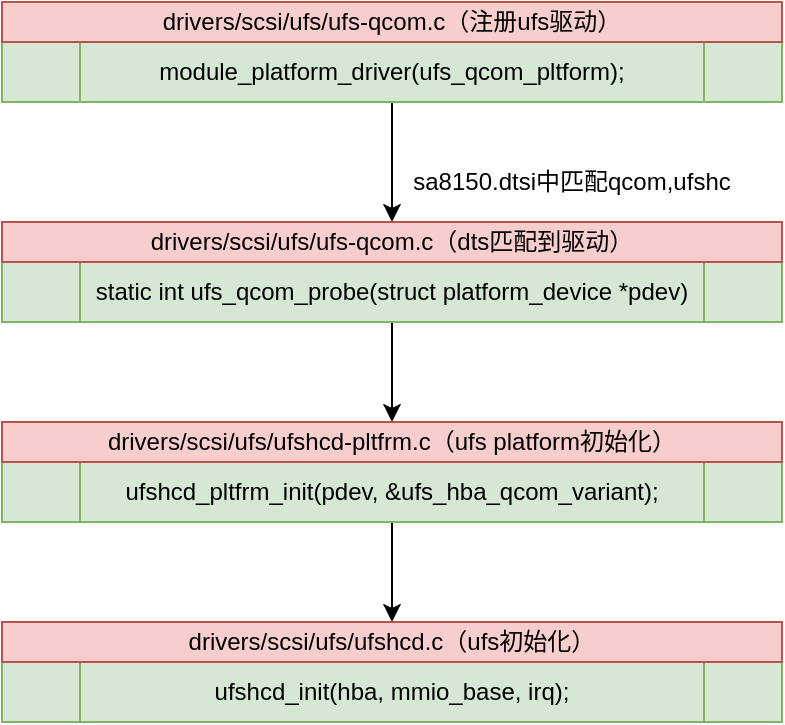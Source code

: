 <mxfile version="13.2.4" type="device"><diagram id="hN041m5Qw1sinWdwzTBy" name="Page-1"><mxGraphModel dx="1590" dy="517" grid="1" gridSize="10" guides="1" tooltips="1" connect="1" arrows="1" fold="1" page="1" pageScale="1" pageWidth="827" pageHeight="1169" math="0" shadow="0"><root><mxCell id="0"/><mxCell id="1" parent="0"/><mxCell id="mGO_2jAJjeBoO2VlXHTx-15" style="edgeStyle=orthogonalEdgeStyle;rounded=0;orthogonalLoop=1;jettySize=auto;html=1;exitX=0.5;exitY=1;exitDx=0;exitDy=0;entryX=0.5;entryY=0;entryDx=0;entryDy=0;" edge="1" parent="1" source="mGO_2jAJjeBoO2VlXHTx-2" target="mGO_2jAJjeBoO2VlXHTx-14"><mxGeometry relative="1" as="geometry"/></mxCell><mxCell id="mGO_2jAJjeBoO2VlXHTx-2" value="module_platform_driver(ufs_qcom_pltform);" style="shape=process;whiteSpace=wrap;html=1;backgroundOutline=1;fillColor=#d5e8d4;strokeColor=#82b366;" vertex="1" parent="1"><mxGeometry x="-15" y="110" width="390" height="30" as="geometry"/></mxCell><mxCell id="mGO_2jAJjeBoO2VlXHTx-3" value="drivers/scsi/ufs/ufs-qcom.c（注册ufs驱动）" style="text;html=1;strokeColor=#b85450;fillColor=#f8cecc;align=center;verticalAlign=middle;whiteSpace=wrap;rounded=0;" vertex="1" parent="1"><mxGeometry x="-15" y="90" width="390" height="20" as="geometry"/></mxCell><mxCell id="mGO_2jAJjeBoO2VlXHTx-18" style="edgeStyle=orthogonalEdgeStyle;rounded=0;orthogonalLoop=1;jettySize=auto;html=1;exitX=0.5;exitY=1;exitDx=0;exitDy=0;entryX=0.5;entryY=0;entryDx=0;entryDy=0;" edge="1" parent="1" source="mGO_2jAJjeBoO2VlXHTx-6" target="mGO_2jAJjeBoO2VlXHTx-16"><mxGeometry relative="1" as="geometry"/></mxCell><mxCell id="mGO_2jAJjeBoO2VlXHTx-6" value="static int ufs_qcom_probe(struct platform_device *pdev)" style="shape=process;whiteSpace=wrap;html=1;backgroundOutline=1;fillColor=#d5e8d4;strokeColor=#82b366;" vertex="1" parent="1"><mxGeometry x="-15" y="220" width="390" height="30" as="geometry"/></mxCell><mxCell id="mGO_2jAJjeBoO2VlXHTx-8" value="sa8150.dtsi中匹配qcom,ufshc" style="text;html=1;strokeColor=none;fillColor=none;align=center;verticalAlign=middle;whiteSpace=wrap;rounded=0;" vertex="1" parent="1"><mxGeometry x="170" y="170" width="200" height="20" as="geometry"/></mxCell><mxCell id="mGO_2jAJjeBoO2VlXHTx-20" style="edgeStyle=orthogonalEdgeStyle;rounded=0;orthogonalLoop=1;jettySize=auto;html=1;exitX=0.5;exitY=1;exitDx=0;exitDy=0;entryX=0.5;entryY=0;entryDx=0;entryDy=0;" edge="1" parent="1" source="mGO_2jAJjeBoO2VlXHTx-10" target="mGO_2jAJjeBoO2VlXHTx-19"><mxGeometry relative="1" as="geometry"/></mxCell><mxCell id="mGO_2jAJjeBoO2VlXHTx-10" value="ufshcd_pltfrm_init(pdev, &amp;amp;ufs_hba_qcom_variant);" style="shape=process;whiteSpace=wrap;html=1;backgroundOutline=1;fillColor=#d5e8d4;strokeColor=#82b366;" vertex="1" parent="1"><mxGeometry x="-15" y="320" width="390" height="30" as="geometry"/></mxCell><mxCell id="mGO_2jAJjeBoO2VlXHTx-12" value="ufshcd_init(hba, mmio_base, irq);" style="shape=process;whiteSpace=wrap;html=1;backgroundOutline=1;fillColor=#d5e8d4;strokeColor=#82b366;" vertex="1" parent="1"><mxGeometry x="-15" y="420" width="390" height="30" as="geometry"/></mxCell><mxCell id="mGO_2jAJjeBoO2VlXHTx-14" value="drivers/scsi/ufs/ufs-qcom.c（dts匹配到驱动）" style="text;html=1;strokeColor=#b85450;fillColor=#f8cecc;align=center;verticalAlign=middle;whiteSpace=wrap;rounded=0;" vertex="1" parent="1"><mxGeometry x="-15" y="200" width="390" height="20" as="geometry"/></mxCell><mxCell id="mGO_2jAJjeBoO2VlXHTx-16" value="drivers/scsi/ufs/ufshcd-pltfrm.c（ufs platform初始化）" style="text;html=1;strokeColor=#b85450;fillColor=#f8cecc;align=center;verticalAlign=middle;whiteSpace=wrap;rounded=0;" vertex="1" parent="1"><mxGeometry x="-15" y="300" width="390" height="20" as="geometry"/></mxCell><mxCell id="mGO_2jAJjeBoO2VlXHTx-19" value="drivers/scsi/ufs/ufshcd.c（ufs初始化）" style="text;html=1;strokeColor=#b85450;fillColor=#f8cecc;align=center;verticalAlign=middle;whiteSpace=wrap;rounded=0;" vertex="1" parent="1"><mxGeometry x="-15" y="400" width="390" height="20" as="geometry"/></mxCell></root></mxGraphModel></diagram></mxfile>